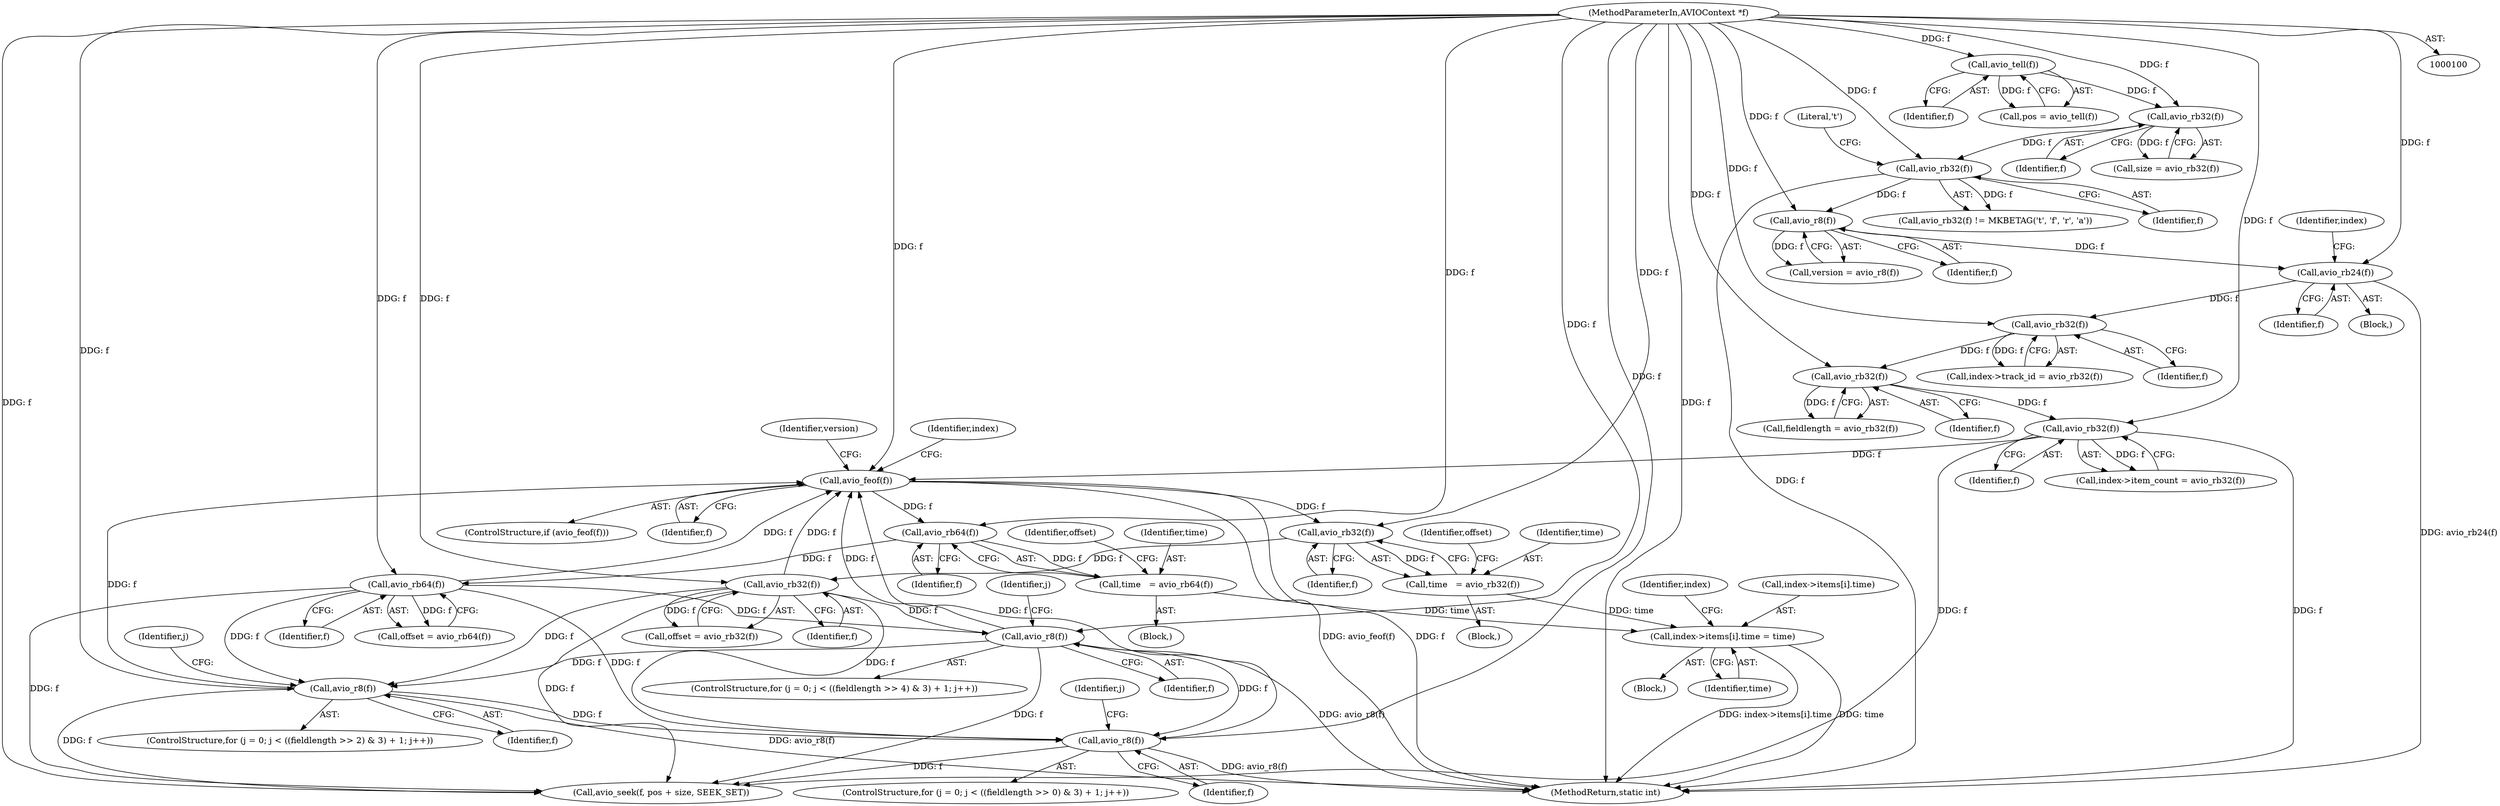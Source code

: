 digraph "0_FFmpeg_9cb4eb772839c5e1de2855d126bf74ff16d13382@array" {
"1000290" [label="(Call,index->items[i].time = time)"];
"1000272" [label="(Call,time   = avio_rb64(f))"];
"1000274" [label="(Call,avio_rb64(f))"];
"1000252" [label="(Call,avio_feof(f))"];
"1000288" [label="(Call,avio_rb32(f))"];
"1000284" [label="(Call,avio_rb32(f))"];
"1000102" [label="(MethodParameterIn,AVIOContext *f)"];
"1000357" [label="(Call,avio_r8(f))"];
"1000323" [label="(Call,avio_r8(f))"];
"1000278" [label="(Call,avio_rb64(f))"];
"1000340" [label="(Call,avio_r8(f))"];
"1000211" [label="(Call,avio_rb32(f))"];
"1000205" [label="(Call,avio_rb32(f))"];
"1000201" [label="(Call,avio_rb32(f))"];
"1000195" [label="(Call,avio_rb24(f))"];
"1000193" [label="(Call,avio_r8(f))"];
"1000125" [label="(Call,avio_rb32(f))"];
"1000120" [label="(Call,avio_rb32(f))"];
"1000115" [label="(Call,avio_tell(f))"];
"1000282" [label="(Call,time   = avio_rb32(f))"];
"1000285" [label="(Identifier,f)"];
"1000324" [label="(Identifier,f)"];
"1000116" [label="(Identifier,f)"];
"1000206" [label="(Identifier,f)"];
"1000274" [label="(Call,avio_rb64(f))"];
"1000277" [label="(Identifier,offset)"];
"1000283" [label="(Identifier,time)"];
"1000125" [label="(Call,avio_rb32(f))"];
"1000102" [label="(MethodParameterIn,AVIOContext *f)"];
"1000279" [label="(Identifier,f)"];
"1000308" [label="(ControlStructure,for (j = 0; j < ((fieldlength >> 4) & 3) + 1; j++))"];
"1000359" [label="(Call,avio_seek(f, pos + size, SEEK_SET))"];
"1000199" [label="(Identifier,index)"];
"1000291" [label="(Call,index->items[i].time)"];
"1000340" [label="(Call,avio_r8(f))"];
"1000303" [label="(Identifier,index)"];
"1000278" [label="(Call,avio_rb64(f))"];
"1000197" [label="(Call,index->track_id = avio_rb32(f))"];
"1000288" [label="(Call,avio_rb32(f))"];
"1000298" [label="(Identifier,time)"];
"1000251" [label="(ControlStructure,if (avio_feof(f)))"];
"1000120" [label="(Call,avio_rb32(f))"];
"1000286" [label="(Call,offset = avio_rb32(f))"];
"1000115" [label="(Call,avio_tell(f))"];
"1000356" [label="(Identifier,j)"];
"1000196" [label="(Identifier,f)"];
"1000325" [label="(ControlStructure,for (j = 0; j < ((fieldlength >> 2) & 3) + 1; j++))"];
"1000194" [label="(Identifier,f)"];
"1000275" [label="(Identifier,f)"];
"1000212" [label="(Identifier,f)"];
"1000205" [label="(Call,avio_rb32(f))"];
"1000253" [label="(Identifier,f)"];
"1000124" [label="(Call,avio_rb32(f) != MKBETAG('t', 'f', 'r', 'a'))"];
"1000284" [label="(Call,avio_rb32(f))"];
"1000207" [label="(Call,index->item_count = avio_rb32(f))"];
"1000118" [label="(Call,size = avio_rb32(f))"];
"1000113" [label="(Call,pos = avio_tell(f))"];
"1000193" [label="(Call,avio_r8(f))"];
"1000276" [label="(Call,offset = avio_rb64(f))"];
"1000323" [label="(Call,avio_r8(f))"];
"1000191" [label="(Call,version = avio_r8(f))"];
"1000342" [label="(ControlStructure,for (j = 0; j < ((fieldlength >> 0) & 3) + 1; j++))"];
"1000322" [label="(Identifier,j)"];
"1000257" [label="(Identifier,index)"];
"1000211" [label="(Call,avio_rb32(f))"];
"1000281" [label="(Block,)"];
"1000272" [label="(Call,time   = avio_rb64(f))"];
"1000367" [label="(MethodReturn,static int)"];
"1000269" [label="(Identifier,version)"];
"1000128" [label="(Literal,'t')"];
"1000282" [label="(Call,time   = avio_rb32(f))"];
"1000287" [label="(Identifier,offset)"];
"1000339" [label="(Identifier,j)"];
"1000195" [label="(Call,avio_rb24(f))"];
"1000273" [label="(Identifier,time)"];
"1000289" [label="(Identifier,f)"];
"1000358" [label="(Identifier,f)"];
"1000201" [label="(Call,avio_rb32(f))"];
"1000341" [label="(Identifier,f)"];
"1000271" [label="(Block,)"];
"1000252" [label="(Call,avio_feof(f))"];
"1000203" [label="(Call,fieldlength = avio_rb32(f))"];
"1000357" [label="(Call,avio_r8(f))"];
"1000202" [label="(Identifier,f)"];
"1000103" [label="(Block,)"];
"1000248" [label="(Block,)"];
"1000126" [label="(Identifier,f)"];
"1000121" [label="(Identifier,f)"];
"1000290" [label="(Call,index->items[i].time = time)"];
"1000290" -> "1000248"  [label="AST: "];
"1000290" -> "1000298"  [label="CFG: "];
"1000291" -> "1000290"  [label="AST: "];
"1000298" -> "1000290"  [label="AST: "];
"1000303" -> "1000290"  [label="CFG: "];
"1000290" -> "1000367"  [label="DDG: time"];
"1000290" -> "1000367"  [label="DDG: index->items[i].time"];
"1000272" -> "1000290"  [label="DDG: time"];
"1000282" -> "1000290"  [label="DDG: time"];
"1000272" -> "1000271"  [label="AST: "];
"1000272" -> "1000274"  [label="CFG: "];
"1000273" -> "1000272"  [label="AST: "];
"1000274" -> "1000272"  [label="AST: "];
"1000277" -> "1000272"  [label="CFG: "];
"1000274" -> "1000272"  [label="DDG: f"];
"1000274" -> "1000275"  [label="CFG: "];
"1000275" -> "1000274"  [label="AST: "];
"1000252" -> "1000274"  [label="DDG: f"];
"1000102" -> "1000274"  [label="DDG: f"];
"1000274" -> "1000278"  [label="DDG: f"];
"1000252" -> "1000251"  [label="AST: "];
"1000252" -> "1000253"  [label="CFG: "];
"1000253" -> "1000252"  [label="AST: "];
"1000257" -> "1000252"  [label="CFG: "];
"1000269" -> "1000252"  [label="CFG: "];
"1000252" -> "1000367"  [label="DDG: f"];
"1000252" -> "1000367"  [label="DDG: avio_feof(f)"];
"1000288" -> "1000252"  [label="DDG: f"];
"1000357" -> "1000252"  [label="DDG: f"];
"1000211" -> "1000252"  [label="DDG: f"];
"1000323" -> "1000252"  [label="DDG: f"];
"1000340" -> "1000252"  [label="DDG: f"];
"1000278" -> "1000252"  [label="DDG: f"];
"1000102" -> "1000252"  [label="DDG: f"];
"1000252" -> "1000284"  [label="DDG: f"];
"1000288" -> "1000286"  [label="AST: "];
"1000288" -> "1000289"  [label="CFG: "];
"1000289" -> "1000288"  [label="AST: "];
"1000286" -> "1000288"  [label="CFG: "];
"1000288" -> "1000286"  [label="DDG: f"];
"1000284" -> "1000288"  [label="DDG: f"];
"1000102" -> "1000288"  [label="DDG: f"];
"1000288" -> "1000323"  [label="DDG: f"];
"1000288" -> "1000340"  [label="DDG: f"];
"1000288" -> "1000357"  [label="DDG: f"];
"1000288" -> "1000359"  [label="DDG: f"];
"1000284" -> "1000282"  [label="AST: "];
"1000284" -> "1000285"  [label="CFG: "];
"1000285" -> "1000284"  [label="AST: "];
"1000282" -> "1000284"  [label="CFG: "];
"1000284" -> "1000282"  [label="DDG: f"];
"1000102" -> "1000284"  [label="DDG: f"];
"1000102" -> "1000100"  [label="AST: "];
"1000102" -> "1000367"  [label="DDG: f"];
"1000102" -> "1000115"  [label="DDG: f"];
"1000102" -> "1000120"  [label="DDG: f"];
"1000102" -> "1000125"  [label="DDG: f"];
"1000102" -> "1000193"  [label="DDG: f"];
"1000102" -> "1000195"  [label="DDG: f"];
"1000102" -> "1000201"  [label="DDG: f"];
"1000102" -> "1000205"  [label="DDG: f"];
"1000102" -> "1000211"  [label="DDG: f"];
"1000102" -> "1000278"  [label="DDG: f"];
"1000102" -> "1000323"  [label="DDG: f"];
"1000102" -> "1000340"  [label="DDG: f"];
"1000102" -> "1000357"  [label="DDG: f"];
"1000102" -> "1000359"  [label="DDG: f"];
"1000357" -> "1000342"  [label="AST: "];
"1000357" -> "1000358"  [label="CFG: "];
"1000358" -> "1000357"  [label="AST: "];
"1000356" -> "1000357"  [label="CFG: "];
"1000357" -> "1000367"  [label="DDG: avio_r8(f)"];
"1000323" -> "1000357"  [label="DDG: f"];
"1000340" -> "1000357"  [label="DDG: f"];
"1000278" -> "1000357"  [label="DDG: f"];
"1000357" -> "1000359"  [label="DDG: f"];
"1000323" -> "1000308"  [label="AST: "];
"1000323" -> "1000324"  [label="CFG: "];
"1000324" -> "1000323"  [label="AST: "];
"1000322" -> "1000323"  [label="CFG: "];
"1000323" -> "1000367"  [label="DDG: avio_r8(f)"];
"1000278" -> "1000323"  [label="DDG: f"];
"1000323" -> "1000340"  [label="DDG: f"];
"1000323" -> "1000359"  [label="DDG: f"];
"1000278" -> "1000276"  [label="AST: "];
"1000278" -> "1000279"  [label="CFG: "];
"1000279" -> "1000278"  [label="AST: "];
"1000276" -> "1000278"  [label="CFG: "];
"1000278" -> "1000276"  [label="DDG: f"];
"1000278" -> "1000340"  [label="DDG: f"];
"1000278" -> "1000359"  [label="DDG: f"];
"1000340" -> "1000325"  [label="AST: "];
"1000340" -> "1000341"  [label="CFG: "];
"1000341" -> "1000340"  [label="AST: "];
"1000339" -> "1000340"  [label="CFG: "];
"1000340" -> "1000367"  [label="DDG: avio_r8(f)"];
"1000340" -> "1000359"  [label="DDG: f"];
"1000211" -> "1000207"  [label="AST: "];
"1000211" -> "1000212"  [label="CFG: "];
"1000212" -> "1000211"  [label="AST: "];
"1000207" -> "1000211"  [label="CFG: "];
"1000211" -> "1000367"  [label="DDG: f"];
"1000211" -> "1000207"  [label="DDG: f"];
"1000205" -> "1000211"  [label="DDG: f"];
"1000211" -> "1000359"  [label="DDG: f"];
"1000205" -> "1000203"  [label="AST: "];
"1000205" -> "1000206"  [label="CFG: "];
"1000206" -> "1000205"  [label="AST: "];
"1000203" -> "1000205"  [label="CFG: "];
"1000205" -> "1000203"  [label="DDG: f"];
"1000201" -> "1000205"  [label="DDG: f"];
"1000201" -> "1000197"  [label="AST: "];
"1000201" -> "1000202"  [label="CFG: "];
"1000202" -> "1000201"  [label="AST: "];
"1000197" -> "1000201"  [label="CFG: "];
"1000201" -> "1000197"  [label="DDG: f"];
"1000195" -> "1000201"  [label="DDG: f"];
"1000195" -> "1000103"  [label="AST: "];
"1000195" -> "1000196"  [label="CFG: "];
"1000196" -> "1000195"  [label="AST: "];
"1000199" -> "1000195"  [label="CFG: "];
"1000195" -> "1000367"  [label="DDG: avio_rb24(f)"];
"1000193" -> "1000195"  [label="DDG: f"];
"1000193" -> "1000191"  [label="AST: "];
"1000193" -> "1000194"  [label="CFG: "];
"1000194" -> "1000193"  [label="AST: "];
"1000191" -> "1000193"  [label="CFG: "];
"1000193" -> "1000191"  [label="DDG: f"];
"1000125" -> "1000193"  [label="DDG: f"];
"1000125" -> "1000124"  [label="AST: "];
"1000125" -> "1000126"  [label="CFG: "];
"1000126" -> "1000125"  [label="AST: "];
"1000128" -> "1000125"  [label="CFG: "];
"1000125" -> "1000367"  [label="DDG: f"];
"1000125" -> "1000124"  [label="DDG: f"];
"1000120" -> "1000125"  [label="DDG: f"];
"1000120" -> "1000118"  [label="AST: "];
"1000120" -> "1000121"  [label="CFG: "];
"1000121" -> "1000120"  [label="AST: "];
"1000118" -> "1000120"  [label="CFG: "];
"1000120" -> "1000118"  [label="DDG: f"];
"1000115" -> "1000120"  [label="DDG: f"];
"1000115" -> "1000113"  [label="AST: "];
"1000115" -> "1000116"  [label="CFG: "];
"1000116" -> "1000115"  [label="AST: "];
"1000113" -> "1000115"  [label="CFG: "];
"1000115" -> "1000113"  [label="DDG: f"];
"1000282" -> "1000281"  [label="AST: "];
"1000283" -> "1000282"  [label="AST: "];
"1000287" -> "1000282"  [label="CFG: "];
}
